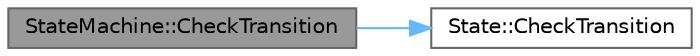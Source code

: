 digraph "StateMachine::CheckTransition"
{
 // LATEX_PDF_SIZE
  bgcolor="transparent";
  edge [fontname=Helvetica,fontsize=10,labelfontname=Helvetica,labelfontsize=10];
  node [fontname=Helvetica,fontsize=10,shape=box,height=0.2,width=0.4];
  rankdir="LR";
  Node1 [id="Node000001",label="StateMachine::CheckTransition",height=0.2,width=0.4,color="gray40", fillcolor="grey60", style="filled", fontcolor="black",tooltip="Checks whether the given transition exists for the current state."];
  Node1 -> Node2 [id="edge1_Node000001_Node000002",color="steelblue1",style="solid",tooltip=" "];
  Node2 [id="Node000002",label="State::CheckTransition",height=0.2,width=0.4,color="grey40", fillcolor="white", style="filled",URL="$class_state.html#a63ec1de002b5a2f9c28125b27efa3f80",tooltip="Checks whether the given transition exists for this."];
}
